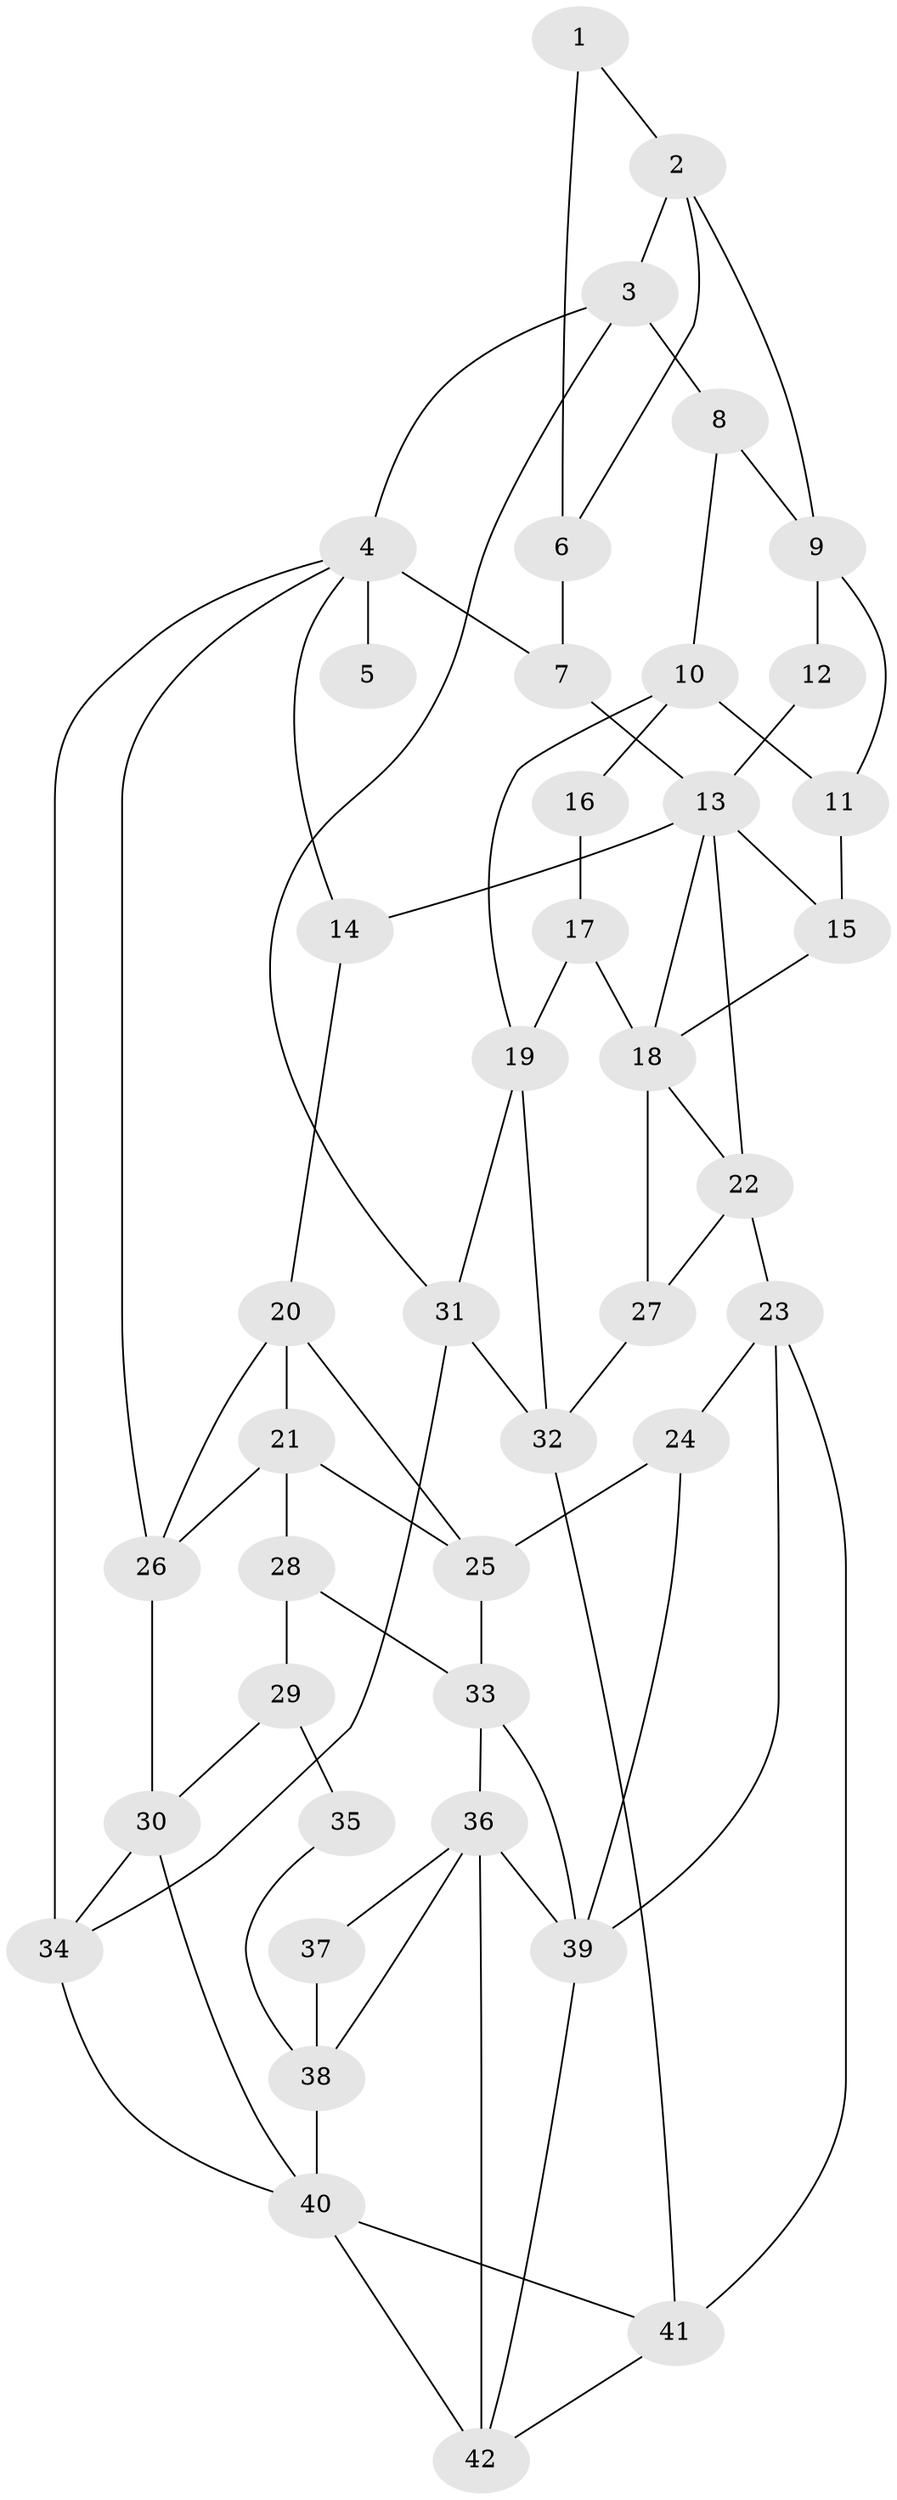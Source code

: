 // original degree distribution, {3: 0.022058823529411766, 4: 0.25735294117647056, 6: 0.25735294117647056, 5: 0.4632352941176471}
// Generated by graph-tools (version 1.1) at 2025/54/03/04/25 22:54:39]
// undirected, 42 vertices, 76 edges
graph export_dot {
  node [color=gray90,style=filled];
  1;
  2;
  3;
  4;
  5;
  6;
  7;
  8;
  9;
  10;
  11;
  12;
  13;
  14;
  15;
  16;
  17;
  18;
  19;
  20;
  21;
  22;
  23;
  24;
  25;
  26;
  27;
  28;
  29;
  30;
  31;
  32;
  33;
  34;
  35;
  36;
  37;
  38;
  39;
  40;
  41;
  42;
  1 -- 2 [weight=1.0];
  1 -- 6 [weight=1.0];
  2 -- 3 [weight=2.0];
  2 -- 6 [weight=1.0];
  2 -- 9 [weight=2.0];
  3 -- 4 [weight=1.0];
  3 -- 8 [weight=1.0];
  3 -- 31 [weight=1.0];
  4 -- 5 [weight=3.0];
  4 -- 7 [weight=1.0];
  4 -- 14 [weight=2.0];
  4 -- 26 [weight=1.0];
  4 -- 34 [weight=1.0];
  6 -- 7 [weight=4.0];
  7 -- 13 [weight=1.0];
  8 -- 9 [weight=1.0];
  8 -- 10 [weight=2.0];
  9 -- 11 [weight=1.0];
  9 -- 12 [weight=2.0];
  10 -- 11 [weight=2.0];
  10 -- 16 [weight=1.0];
  10 -- 19 [weight=1.0];
  11 -- 15 [weight=1.0];
  12 -- 13 [weight=2.0];
  13 -- 14 [weight=2.0];
  13 -- 15 [weight=1.0];
  13 -- 18 [weight=1.0];
  13 -- 22 [weight=1.0];
  14 -- 20 [weight=2.0];
  15 -- 18 [weight=1.0];
  16 -- 17 [weight=2.0];
  17 -- 18 [weight=2.0];
  17 -- 19 [weight=2.0];
  18 -- 22 [weight=1.0];
  18 -- 27 [weight=1.0];
  19 -- 31 [weight=1.0];
  19 -- 32 [weight=1.0];
  20 -- 21 [weight=2.0];
  20 -- 25 [weight=1.0];
  20 -- 26 [weight=1.0];
  21 -- 25 [weight=1.0];
  21 -- 26 [weight=1.0];
  21 -- 28 [weight=2.0];
  22 -- 23 [weight=2.0];
  22 -- 27 [weight=2.0];
  23 -- 24 [weight=1.0];
  23 -- 39 [weight=1.0];
  23 -- 41 [weight=1.0];
  24 -- 25 [weight=1.0];
  24 -- 39 [weight=1.0];
  25 -- 33 [weight=1.0];
  26 -- 30 [weight=1.0];
  27 -- 32 [weight=1.0];
  28 -- 29 [weight=2.0];
  28 -- 33 [weight=1.0];
  29 -- 30 [weight=1.0];
  29 -- 35 [weight=2.0];
  30 -- 34 [weight=1.0];
  30 -- 40 [weight=1.0];
  31 -- 32 [weight=2.0];
  31 -- 34 [weight=1.0];
  32 -- 41 [weight=1.0];
  33 -- 36 [weight=1.0];
  33 -- 39 [weight=1.0];
  34 -- 40 [weight=1.0];
  35 -- 38 [weight=2.0];
  36 -- 37 [weight=1.0];
  36 -- 38 [weight=1.0];
  36 -- 39 [weight=1.0];
  36 -- 42 [weight=2.0];
  37 -- 38 [weight=2.0];
  38 -- 40 [weight=1.0];
  39 -- 42 [weight=1.0];
  40 -- 41 [weight=1.0];
  40 -- 42 [weight=1.0];
  41 -- 42 [weight=1.0];
}
